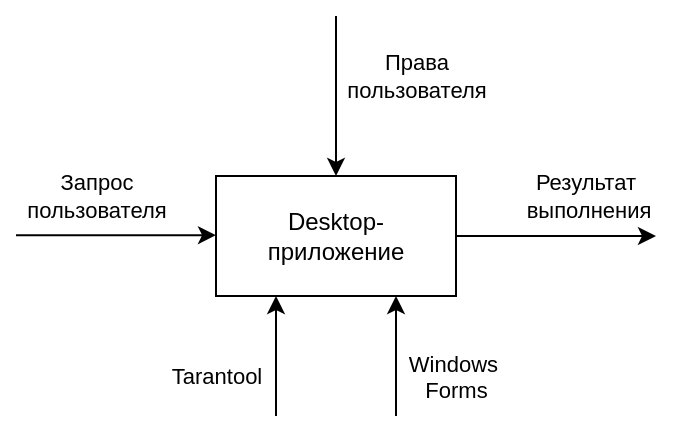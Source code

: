 <mxfile version="13.9.9" type="device"><diagram id="GbAxHkQEyQ_dzxyDIb_W" name="Страница 1"><mxGraphModel dx="516" dy="644" grid="1" gridSize="10" guides="1" tooltips="1" connect="1" arrows="1" fold="1" page="1" pageScale="1" pageWidth="827" pageHeight="1169" math="0" shadow="0"><root><mxCell id="0"/><mxCell id="1" parent="0"/><mxCell id="1JsiuZZffZoYiDyDMc0B-1" value="Desktop-&lt;br&gt;приложение" style="rounded=0;whiteSpace=wrap;html=1;" vertex="1" parent="1"><mxGeometry x="240" y="470" width="120" height="60" as="geometry"/></mxCell><mxCell id="1JsiuZZffZoYiDyDMc0B-2" value="" style="endArrow=classic;html=1;entryX=0.5;entryY=0;entryDx=0;entryDy=0;" edge="1" parent="1" target="1JsiuZZffZoYiDyDMc0B-1"><mxGeometry width="50" height="50" relative="1" as="geometry"><mxPoint x="300" y="390" as="sourcePoint"/><mxPoint x="380" y="530" as="targetPoint"/></mxGeometry></mxCell><mxCell id="1JsiuZZffZoYiDyDMc0B-3" value="Права &lt;br&gt;пользователя" style="edgeLabel;html=1;align=center;verticalAlign=middle;resizable=0;points=[];" vertex="1" connectable="0" parent="1JsiuZZffZoYiDyDMc0B-2"><mxGeometry x="-0.533" y="-2" relative="1" as="geometry"><mxPoint x="42" y="11.38" as="offset"/></mxGeometry></mxCell><mxCell id="1JsiuZZffZoYiDyDMc0B-4" value="" style="endArrow=classic;html=1;exitX=1;exitY=0.5;exitDx=0;exitDy=0;" edge="1" parent="1" source="1JsiuZZffZoYiDyDMc0B-1"><mxGeometry width="50" height="50" relative="1" as="geometry"><mxPoint x="310" y="400" as="sourcePoint"/><mxPoint x="460" y="500" as="targetPoint"/></mxGeometry></mxCell><mxCell id="1JsiuZZffZoYiDyDMc0B-5" value="Результат&amp;nbsp;&lt;br&gt;выполнения" style="edgeLabel;html=1;align=center;verticalAlign=middle;resizable=0;points=[];" vertex="1" connectable="0" parent="1JsiuZZffZoYiDyDMc0B-4"><mxGeometry x="-0.533" y="-2" relative="1" as="geometry"><mxPoint x="42" y="-22" as="offset"/></mxGeometry></mxCell><mxCell id="1JsiuZZffZoYiDyDMc0B-6" value="Запрос &lt;br&gt;пользователя" style="endArrow=classic;html=1;exitX=1;exitY=0.5;exitDx=0;exitDy=0;" edge="1" parent="1"><mxGeometry x="-0.2" y="20" width="50" height="50" relative="1" as="geometry"><mxPoint x="140" y="499.58" as="sourcePoint"/><mxPoint x="240" y="499.58" as="targetPoint"/><mxPoint as="offset"/></mxGeometry></mxCell><mxCell id="1JsiuZZffZoYiDyDMc0B-8" value="" style="endArrow=classic;html=1;entryX=0.25;entryY=1;entryDx=0;entryDy=0;" edge="1" parent="1" target="1JsiuZZffZoYiDyDMc0B-1"><mxGeometry width="50" height="50" relative="1" as="geometry"><mxPoint x="270" y="590" as="sourcePoint"/><mxPoint x="310" y="480" as="targetPoint"/></mxGeometry></mxCell><mxCell id="1JsiuZZffZoYiDyDMc0B-9" value="Tarantool" style="edgeLabel;html=1;align=center;verticalAlign=middle;resizable=0;points=[];" vertex="1" connectable="0" parent="1JsiuZZffZoYiDyDMc0B-8"><mxGeometry x="-0.533" y="-2" relative="1" as="geometry"><mxPoint x="-32" y="-6.0" as="offset"/></mxGeometry></mxCell><mxCell id="1JsiuZZffZoYiDyDMc0B-10" value="" style="endArrow=classic;html=1;entryX=0.75;entryY=1;entryDx=0;entryDy=0;" edge="1" parent="1" target="1JsiuZZffZoYiDyDMc0B-1"><mxGeometry width="50" height="50" relative="1" as="geometry"><mxPoint x="330" y="590" as="sourcePoint"/><mxPoint x="280" y="540" as="targetPoint"/></mxGeometry></mxCell><mxCell id="1JsiuZZffZoYiDyDMc0B-11" value="Windows &#10;Forms" style="edgeLabel;align=center;verticalAlign=middle;resizable=0;points=[];" vertex="1" connectable="0" parent="1JsiuZZffZoYiDyDMc0B-10"><mxGeometry x="-0.533" y="-2" relative="1" as="geometry"><mxPoint x="28" y="-6.19" as="offset"/></mxGeometry></mxCell></root></mxGraphModel></diagram></mxfile>